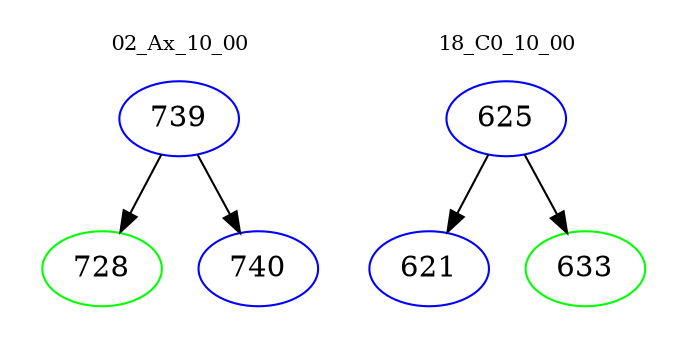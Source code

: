 digraph{
subgraph cluster_0 {
color = white
label = "02_Ax_10_00";
fontsize=10;
T0_739 [label="739", color="blue"]
T0_739 -> T0_728 [color="black"]
T0_728 [label="728", color="green"]
T0_739 -> T0_740 [color="black"]
T0_740 [label="740", color="blue"]
}
subgraph cluster_1 {
color = white
label = "18_C0_10_00";
fontsize=10;
T1_625 [label="625", color="blue"]
T1_625 -> T1_621 [color="black"]
T1_621 [label="621", color="blue"]
T1_625 -> T1_633 [color="black"]
T1_633 [label="633", color="green"]
}
}
